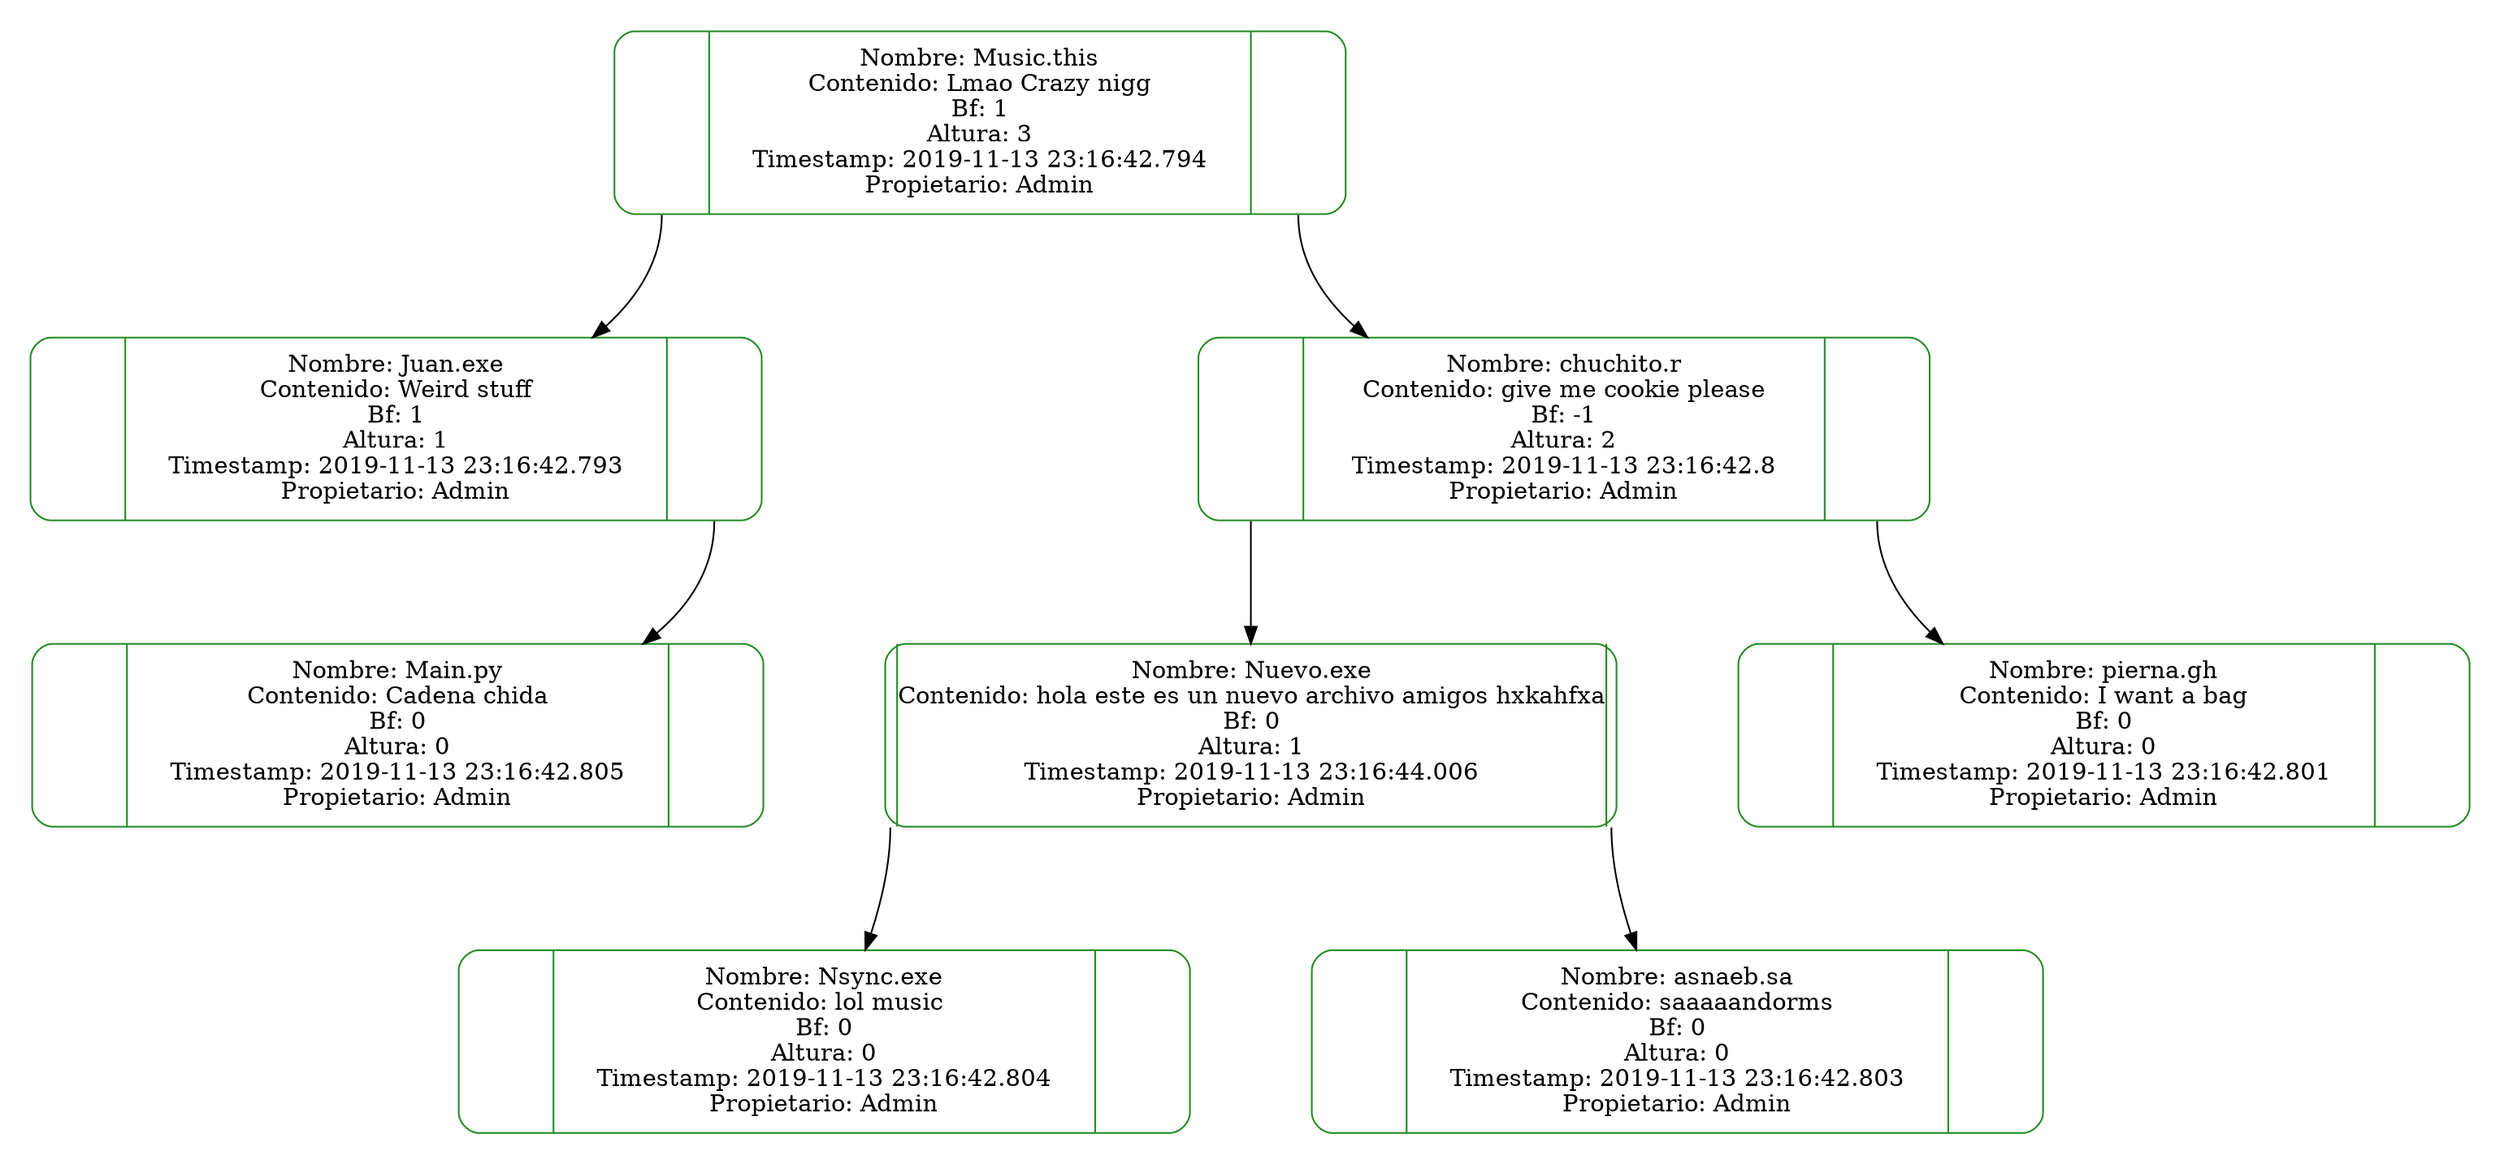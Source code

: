 digraph AVLTree {
    rankdir=TB;
    graph [pad=".25", ranksep="1.0", nodesep="1"];
    node [shape=record, style = rounded, color = forestgreen];
    node [width = 6, height = 1.5, fixedsize="true"];
    //Nodes and links creation
     ndMusicthis[label="<left> | Nombre: Music.this\nContenido: Lmao Crazy nigg\nBf: 1\nAltura: 3\nTimestamp: 2019-11-13 23:16:42.794\nPropietario: Admin | <right>"];
     //Links ndMusicthis
     ndMusicthis:left->ndJuanexe
     ndMusicthis:right->ndchuchitor
     ndJuanexe[label="<left> | Nombre: Juan.exe\nContenido: Weird stuff\nBf: 1\nAltura: 1\nTimestamp: 2019-11-13 23:16:42.793\nPropietario: Admin | <right>"];
     //Links ndJuanexe
     ndJuanexe:right->ndMainpy
     ndMainpy[label="<left> | Nombre: Main.py\nContenido: Cadena chida\nBf: 0\nAltura: 0\nTimestamp: 2019-11-13 23:16:42.805\nPropietario: Admin | <right>"];
     //Links ndMainpy
     ndchuchitor[label="<left> | Nombre: chuchito.r\nContenido: give me cookie please\nBf: -1\nAltura: 2\nTimestamp: 2019-11-13 23:16:42.8\nPropietario: Admin | <right>"];
     //Links ndchuchitor
     ndchuchitor:left->ndNuevoexe
     ndchuchitor:right->ndpiernagh
     ndNuevoexe[label="<left> | Nombre: Nuevo.exe\nContenido: hola este es un nuevo archivo amigos hxkahfxa\nBf: 0\nAltura: 1\nTimestamp: 2019-11-13 23:16:44.006\nPropietario: Admin | <right>"];
     //Links ndNuevoexe
     ndNuevoexe:left->ndNsyncexe
     ndNuevoexe:right->ndasnaebsa
     ndNsyncexe[label="<left> | Nombre: Nsync.exe\nContenido: lol music \nBf: 0\nAltura: 0\nTimestamp: 2019-11-13 23:16:42.804\nPropietario: Admin | <right>"];
     //Links ndNsyncexe
     ndasnaebsa[label="<left> | Nombre: asnaeb.sa\nContenido: saaaaandorms\nBf: 0\nAltura: 0\nTimestamp: 2019-11-13 23:16:42.803\nPropietario: Admin | <right>"];
     //Links ndasnaebsa
     ndpiernagh[label="<left> | Nombre: pierna.gh\nContenido: I want a bag\nBf: 0\nAltura: 0\nTimestamp: 2019-11-13 23:16:42.801\nPropietario: Admin | <right>"];
     //Links ndpiernagh
}